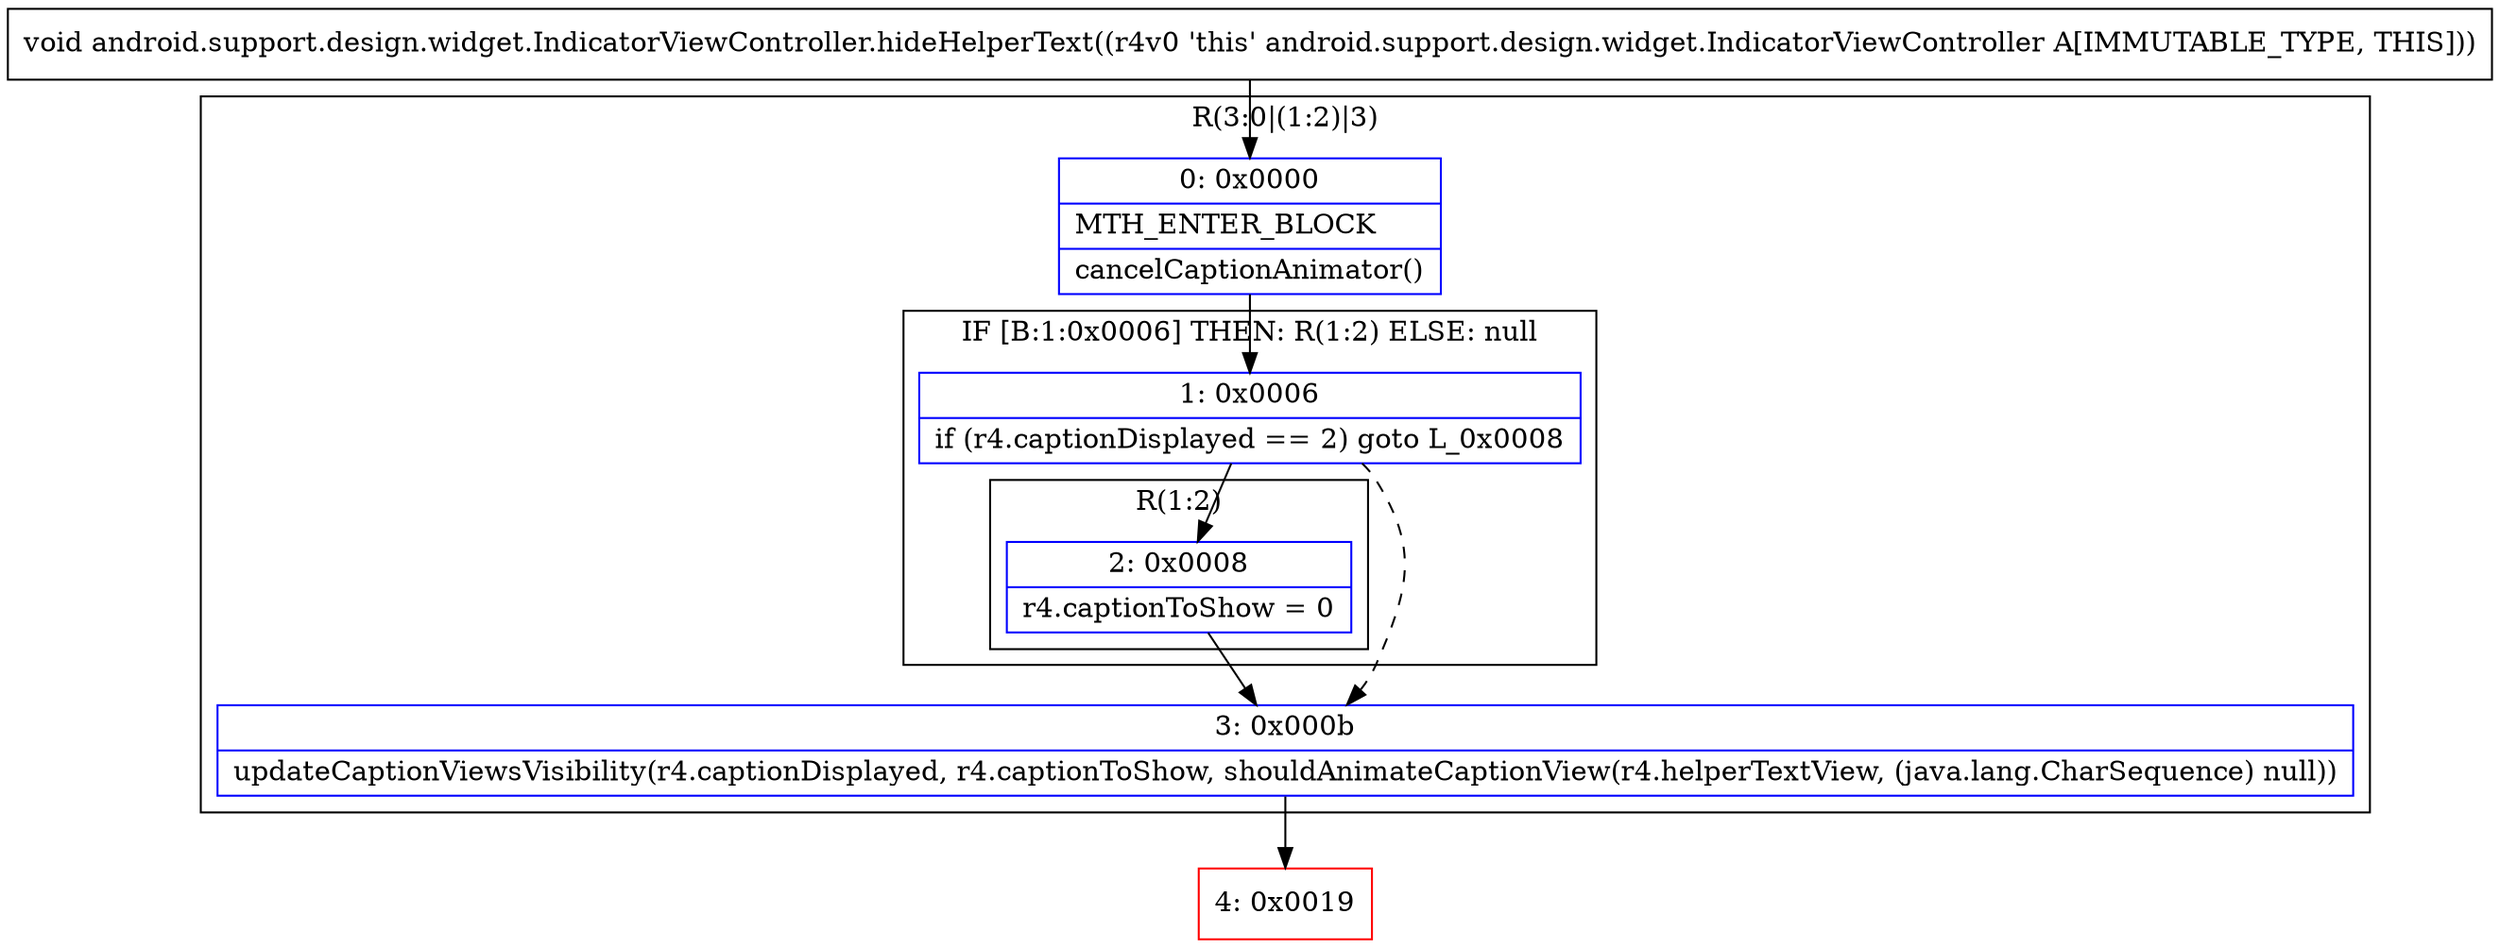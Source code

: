 digraph "CFG forandroid.support.design.widget.IndicatorViewController.hideHelperText()V" {
subgraph cluster_Region_907741389 {
label = "R(3:0|(1:2)|3)";
node [shape=record,color=blue];
Node_0 [shape=record,label="{0\:\ 0x0000|MTH_ENTER_BLOCK\l|cancelCaptionAnimator()\l}"];
subgraph cluster_IfRegion_442919990 {
label = "IF [B:1:0x0006] THEN: R(1:2) ELSE: null";
node [shape=record,color=blue];
Node_1 [shape=record,label="{1\:\ 0x0006|if (r4.captionDisplayed == 2) goto L_0x0008\l}"];
subgraph cluster_Region_591979898 {
label = "R(1:2)";
node [shape=record,color=blue];
Node_2 [shape=record,label="{2\:\ 0x0008|r4.captionToShow = 0\l}"];
}
}
Node_3 [shape=record,label="{3\:\ 0x000b|updateCaptionViewsVisibility(r4.captionDisplayed, r4.captionToShow, shouldAnimateCaptionView(r4.helperTextView, (java.lang.CharSequence) null))\l}"];
}
Node_4 [shape=record,color=red,label="{4\:\ 0x0019}"];
MethodNode[shape=record,label="{void android.support.design.widget.IndicatorViewController.hideHelperText((r4v0 'this' android.support.design.widget.IndicatorViewController A[IMMUTABLE_TYPE, THIS])) }"];
MethodNode -> Node_0;
Node_0 -> Node_1;
Node_1 -> Node_2;
Node_1 -> Node_3[style=dashed];
Node_2 -> Node_3;
Node_3 -> Node_4;
}

